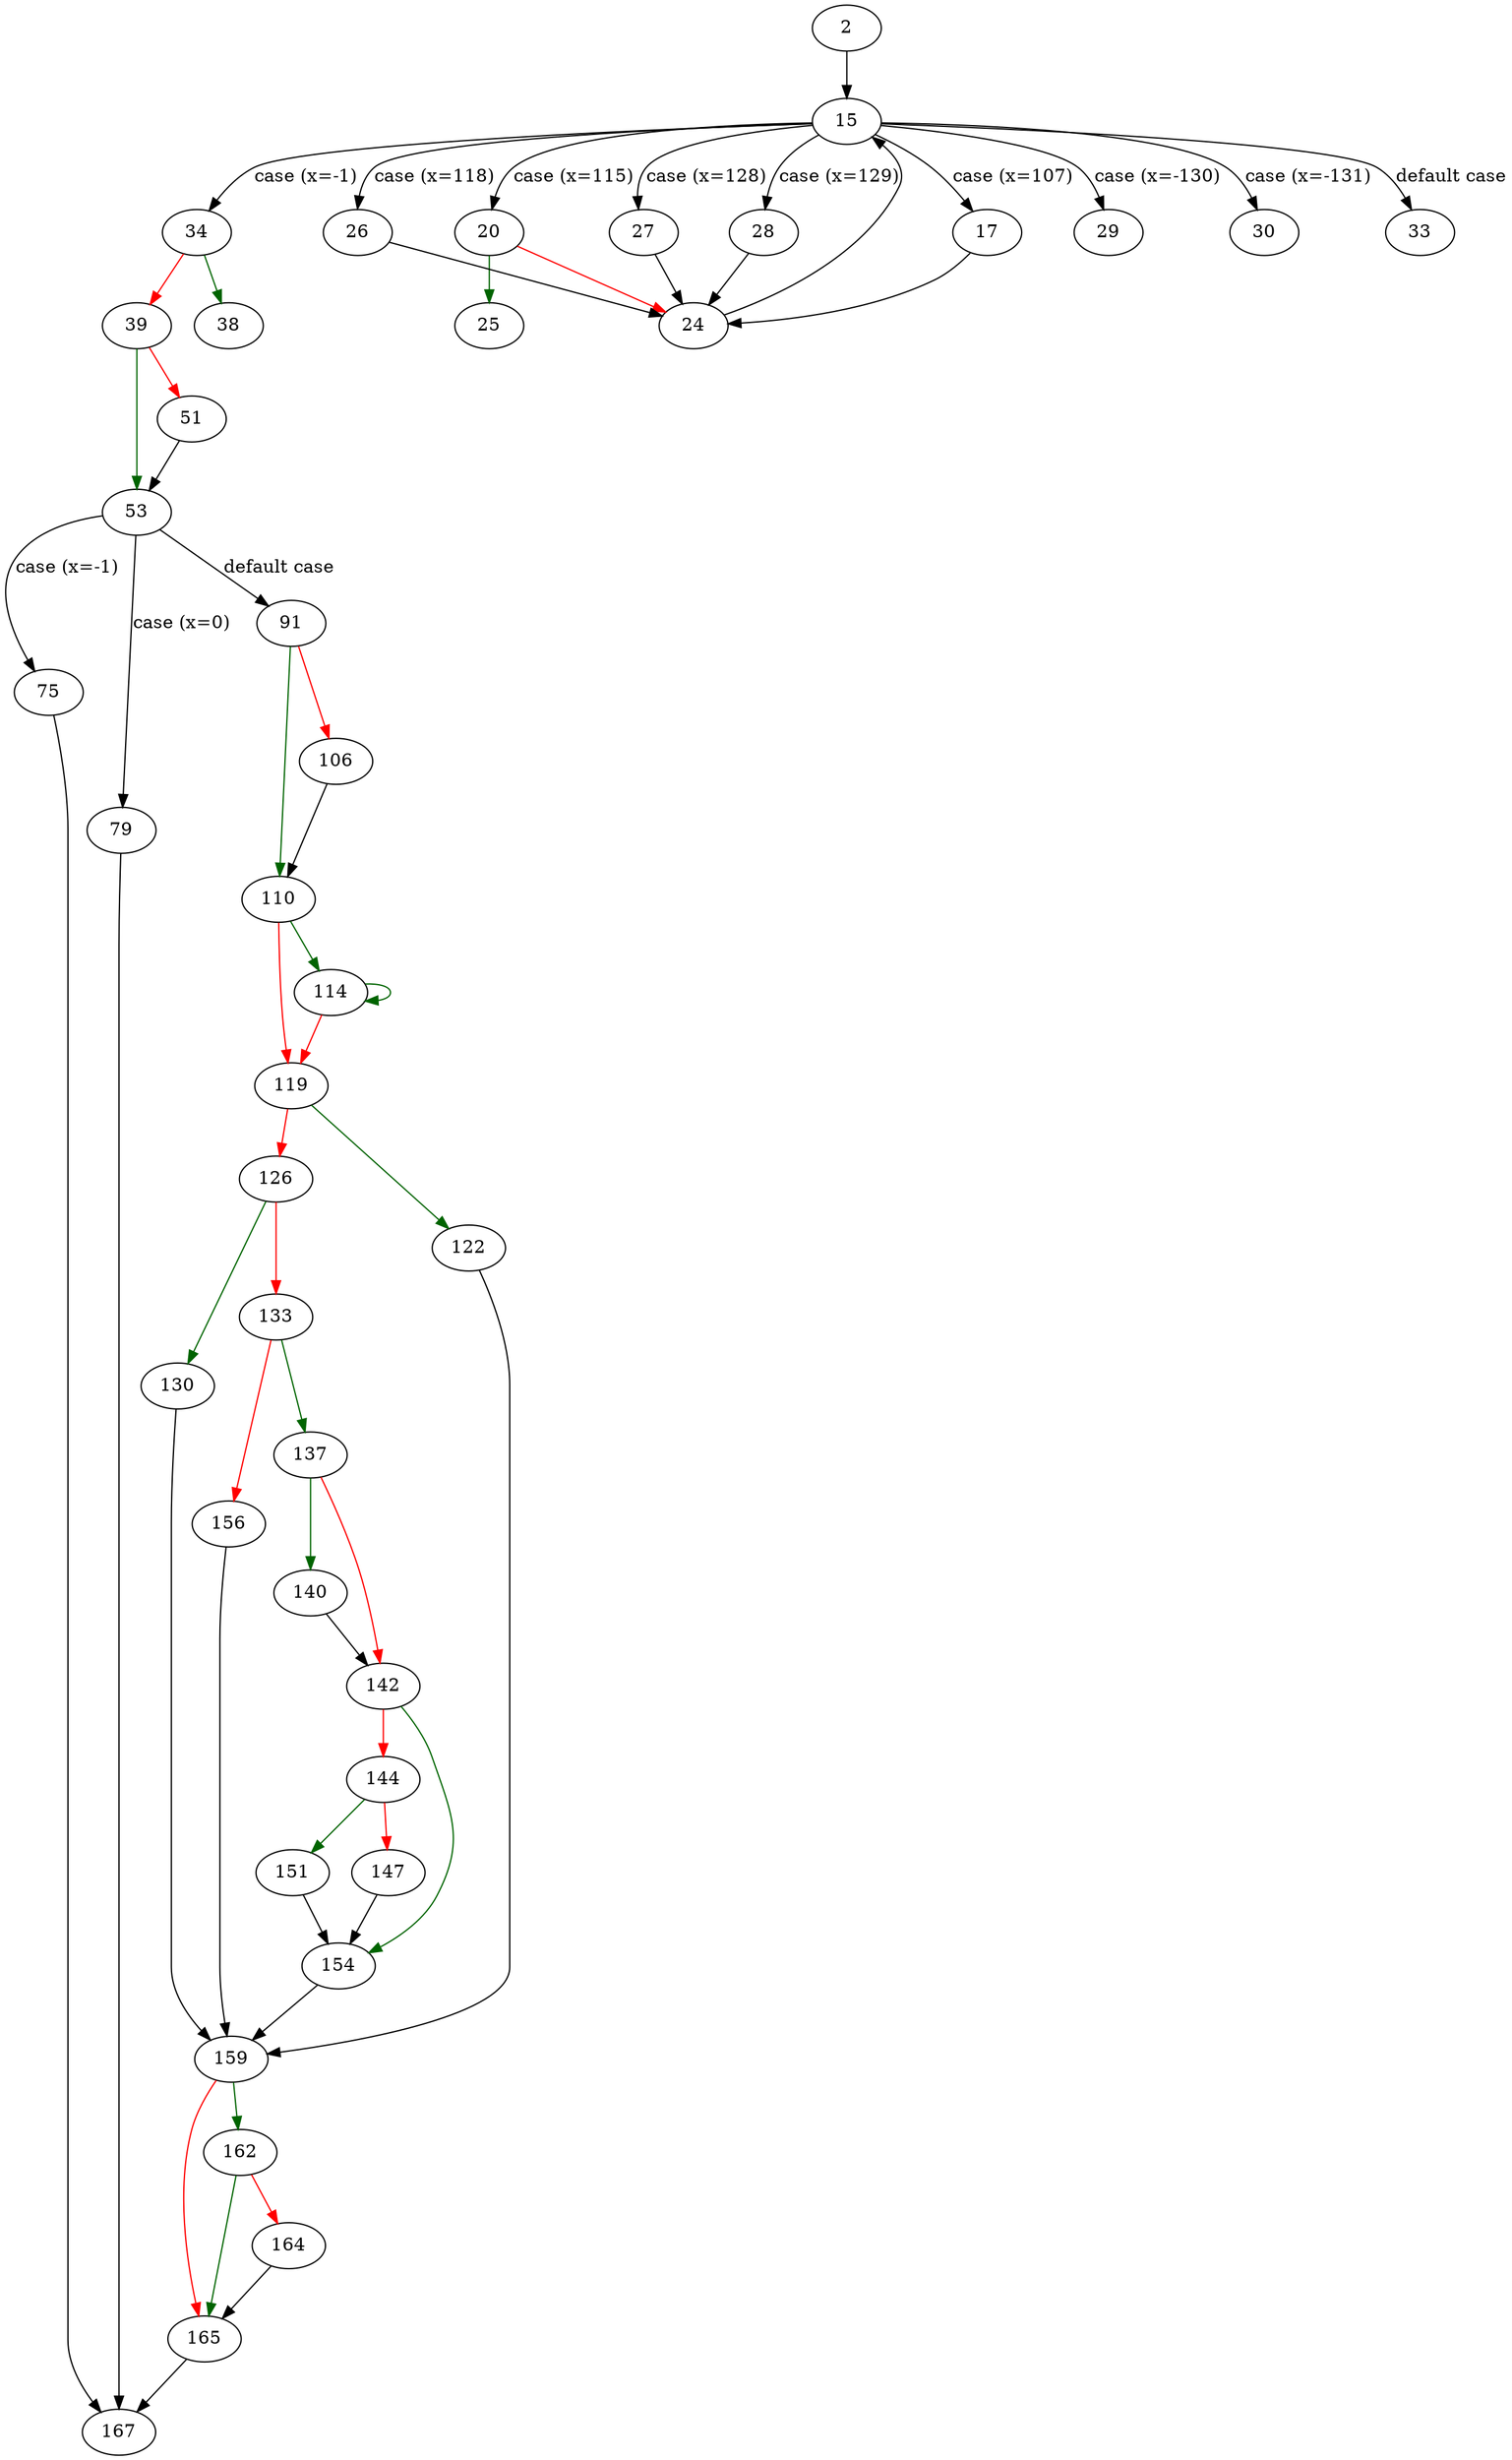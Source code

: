 strict digraph "main" {
	// Node definitions.
	2 [entry=true];
	15;
	34;
	17;
	20;
	26;
	27;
	28;
	29;
	30;
	33;
	24;
	25;
	38;
	39;
	53;
	51;
	75;
	79;
	91;
	167;
	110;
	106;
	114;
	119;
	122;
	126;
	159;
	130;
	133;
	137;
	156;
	140;
	142;
	154;
	144;
	151;
	147;
	162;
	165;
	164;

	// Edge definitions.
	2 -> 15;
	15 -> 34 [
		cond="case (x=-1)"
		label="case (x=-1)"
	];
	15 -> 17 [
		cond="case (x=107)"
		label="case (x=107)"
	];
	15 -> 20 [
		cond="case (x=115)"
		label="case (x=115)"
	];
	15 -> 26 [
		cond="case (x=118)"
		label="case (x=118)"
	];
	15 -> 27 [
		cond="case (x=128)"
		label="case (x=128)"
	];
	15 -> 28 [
		cond="case (x=129)"
		label="case (x=129)"
	];
	15 -> 29 [
		cond="case (x=-130)"
		label="case (x=-130)"
	];
	15 -> 30 [
		cond="case (x=-131)"
		label="case (x=-131)"
	];
	15 -> 33 [
		cond="default case"
		label="default case"
	];
	34 -> 38 [
		color=darkgreen
		cond=true
	];
	34 -> 39 [
		color=red
		cond=false
	];
	17 -> 24;
	20 -> 24 [
		color=red
		cond=false
	];
	20 -> 25 [
		color=darkgreen
		cond=true
	];
	26 -> 24;
	27 -> 24;
	28 -> 24;
	24 -> 15;
	39 -> 53 [
		color=darkgreen
		cond=true
	];
	39 -> 51 [
		color=red
		cond=false
	];
	53 -> 75 [
		cond="case (x=-1)"
		label="case (x=-1)"
	];
	53 -> 79 [
		cond="case (x=0)"
		label="case (x=0)"
	];
	53 -> 91 [
		cond="default case"
		label="default case"
	];
	51 -> 53;
	75 -> 167;
	79 -> 167;
	91 -> 110 [
		color=darkgreen
		cond=true
	];
	91 -> 106 [
		color=red
		cond=false
	];
	110 -> 114 [
		color=darkgreen
		cond=true
	];
	110 -> 119 [
		color=red
		cond=false
	];
	106 -> 110;
	114 -> 114 [
		color=darkgreen
		cond=true
	];
	114 -> 119 [
		color=red
		cond=false
	];
	119 -> 122 [
		color=darkgreen
		cond=true
	];
	119 -> 126 [
		color=red
		cond=false
	];
	122 -> 159;
	126 -> 130 [
		color=darkgreen
		cond=true
	];
	126 -> 133 [
		color=red
		cond=false
	];
	159 -> 162 [
		color=darkgreen
		cond=true
	];
	159 -> 165 [
		color=red
		cond=false
	];
	130 -> 159;
	133 -> 137 [
		color=darkgreen
		cond=true
	];
	133 -> 156 [
		color=red
		cond=false
	];
	137 -> 140 [
		color=darkgreen
		cond=true
	];
	137 -> 142 [
		color=red
		cond=false
	];
	156 -> 159;
	140 -> 142;
	142 -> 154 [
		color=darkgreen
		cond=true
	];
	142 -> 144 [
		color=red
		cond=false
	];
	154 -> 159;
	144 -> 151 [
		color=darkgreen
		cond=true
	];
	144 -> 147 [
		color=red
		cond=false
	];
	151 -> 154;
	147 -> 154;
	162 -> 165 [
		color=darkgreen
		cond=true
	];
	162 -> 164 [
		color=red
		cond=false
	];
	165 -> 167;
	164 -> 165;
}